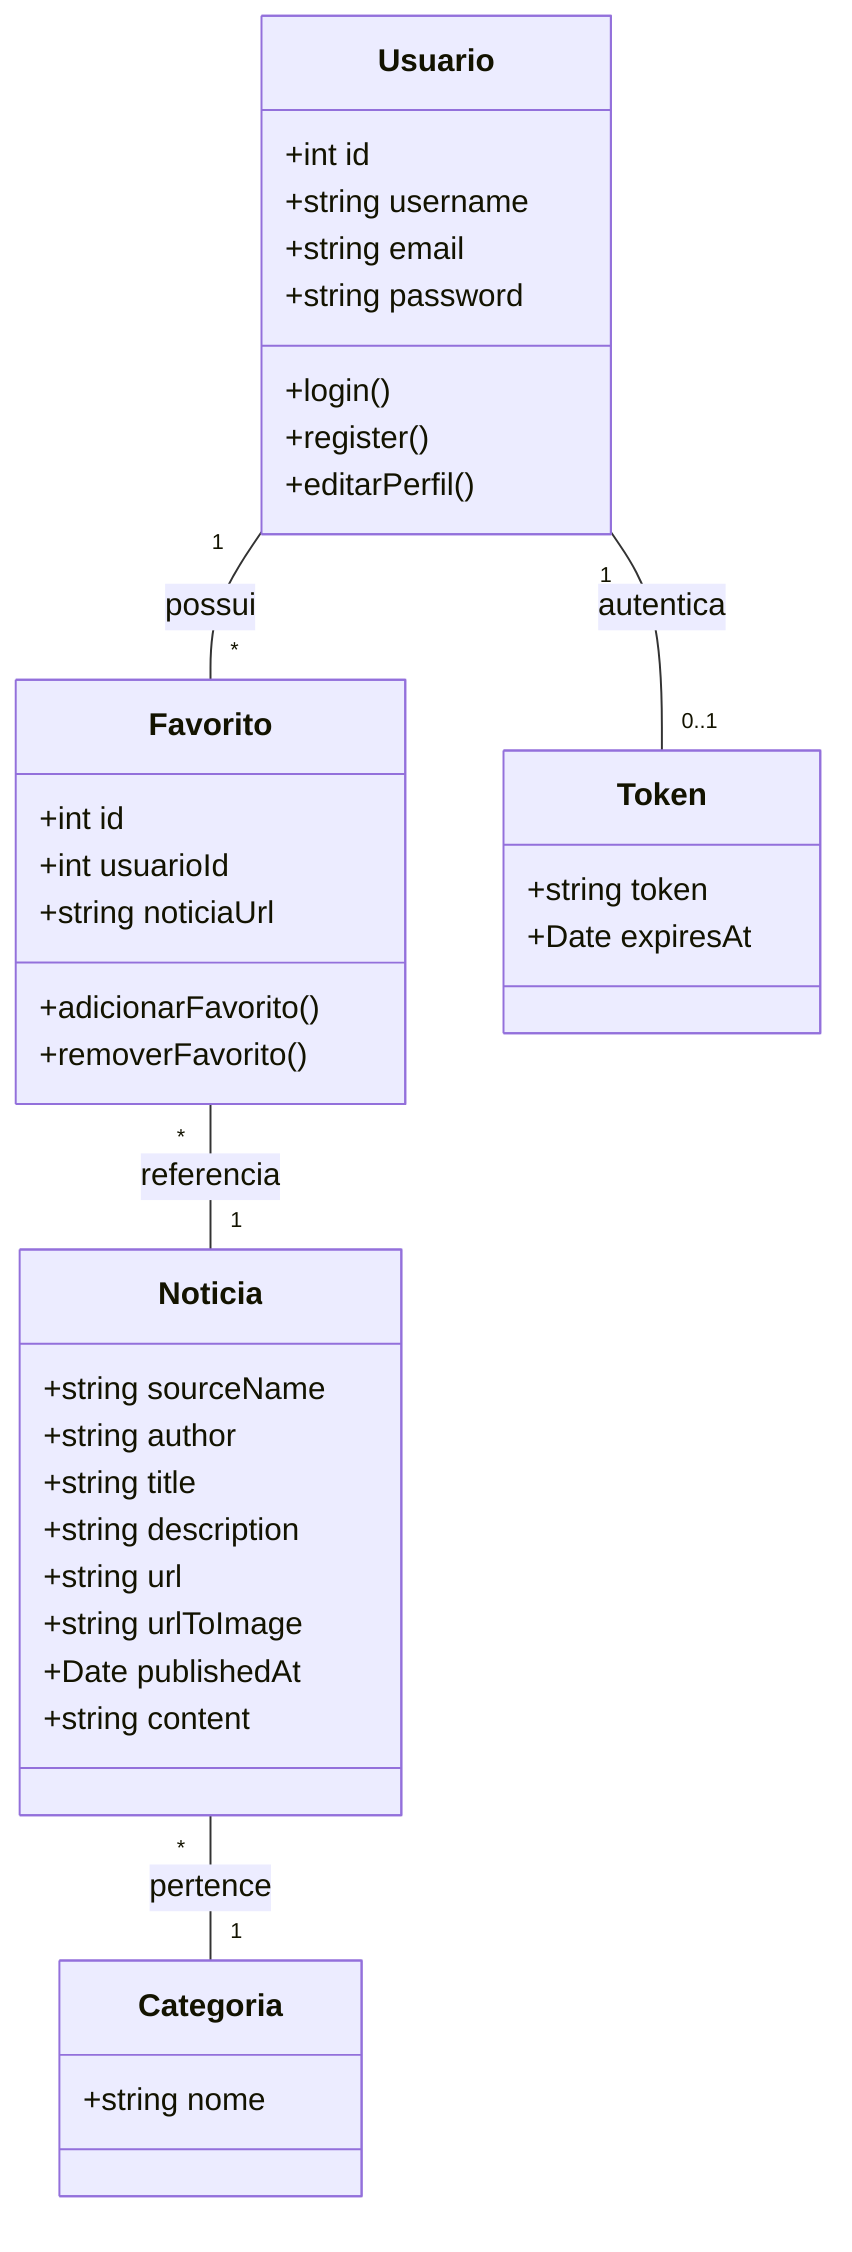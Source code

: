 classDiagram
    class Usuario {
        +int id
        +string username
        +string email
        +string password
        +login()
        +register()
        +editarPerfil()
    }

    class Noticia {
        +string sourceName
        +string author
        +string title
        +string description
        +string url
        +string urlToImage
        +Date publishedAt
        +string content
    }

    class Favorito {
        +int id
        +int usuarioId
        +string noticiaUrl
        +adicionarFavorito()
        +removerFavorito()
    }

    class Categoria {
        +string nome
    }

    Usuario "1" -- "*" Favorito : possui
    Favorito "*" -- "1" Noticia : referencia
    Noticia "*" -- "1" Categoria : pertence

    %% Adicionais
    class Token {
        +string token
        +Date expiresAt
    }
    Usuario "1" -- "0..1" Token : autentica

    %% Observação: O modelo privilegia a simplicidade, usando URL da notícia como chave para favoritos.